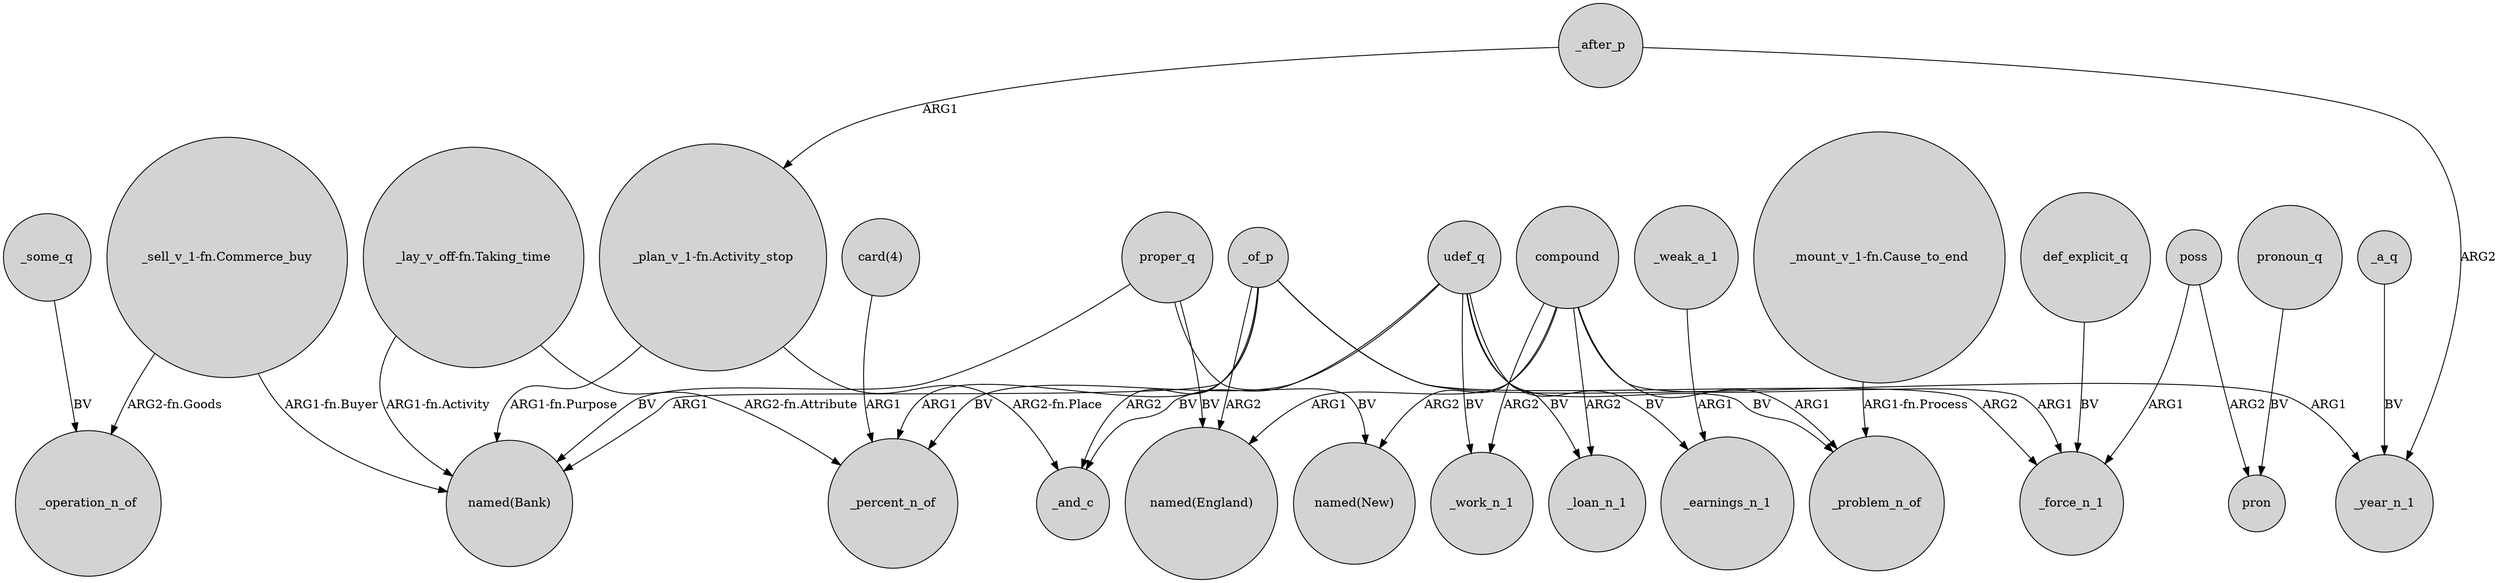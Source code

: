 digraph {
	node [shape=circle style=filled]
	"_plan_v_1-fn.Activity_stop" -> _and_c [label="ARG2-fn.Place"]
	"card(4)" -> _percent_n_of [label=ARG1]
	_of_p -> _and_c [label=ARG2]
	udef_q -> _problem_n_of [label=BV]
	compound -> "named(New)" [label=ARG2]
	udef_q -> _loan_n_1 [label=BV]
	proper_q -> "named(New)" [label=BV]
	def_explicit_q -> _force_n_1 [label=BV]
	compound -> _work_n_1 [label=ARG2]
	compound -> _problem_n_of [label=ARG1]
	udef_q -> _work_n_1 [label=BV]
	"_mount_v_1-fn.Cause_to_end" -> _problem_n_of [label="ARG1-fn.Process"]
	_a_q -> _year_n_1 [label=BV]
	_after_p -> _year_n_1 [label=ARG2]
	_of_p -> _percent_n_of [label=ARG1]
	udef_q -> _and_c [label=BV]
	compound -> _force_n_1 [label=ARG1]
	_of_p -> "named(Bank)" [label=ARG1]
	proper_q -> "named(England)" [label=BV]
	pronoun_q -> pron [label=BV]
	"_lay_v_off-fn.Taking_time" -> _percent_n_of [label="ARG2-fn.Attribute"]
	poss -> pron [label=ARG2]
	_some_q -> _operation_n_of [label=BV]
	udef_q -> _earnings_n_1 [label=BV]
	_of_p -> _year_n_1 [label=ARG1]
	udef_q -> _percent_n_of [label=BV]
	_of_p -> "named(England)" [label=ARG2]
	_of_p -> _force_n_1 [label=ARG2]
	"_plan_v_1-fn.Activity_stop" -> "named(Bank)" [label="ARG1-fn.Purpose"]
	_weak_a_1 -> _earnings_n_1 [label=ARG1]
	poss -> _force_n_1 [label=ARG1]
	"_sell_v_1-fn.Commerce_buy" -> _operation_n_of [label="ARG2-fn.Goods"]
	compound -> "named(England)" [label=ARG1]
	"_lay_v_off-fn.Taking_time" -> "named(Bank)" [label="ARG1-fn.Activity"]
	"_sell_v_1-fn.Commerce_buy" -> "named(Bank)" [label="ARG1-fn.Buyer"]
	_after_p -> "_plan_v_1-fn.Activity_stop" [label=ARG1]
	compound -> _loan_n_1 [label=ARG2]
	proper_q -> "named(Bank)" [label=BV]
}
